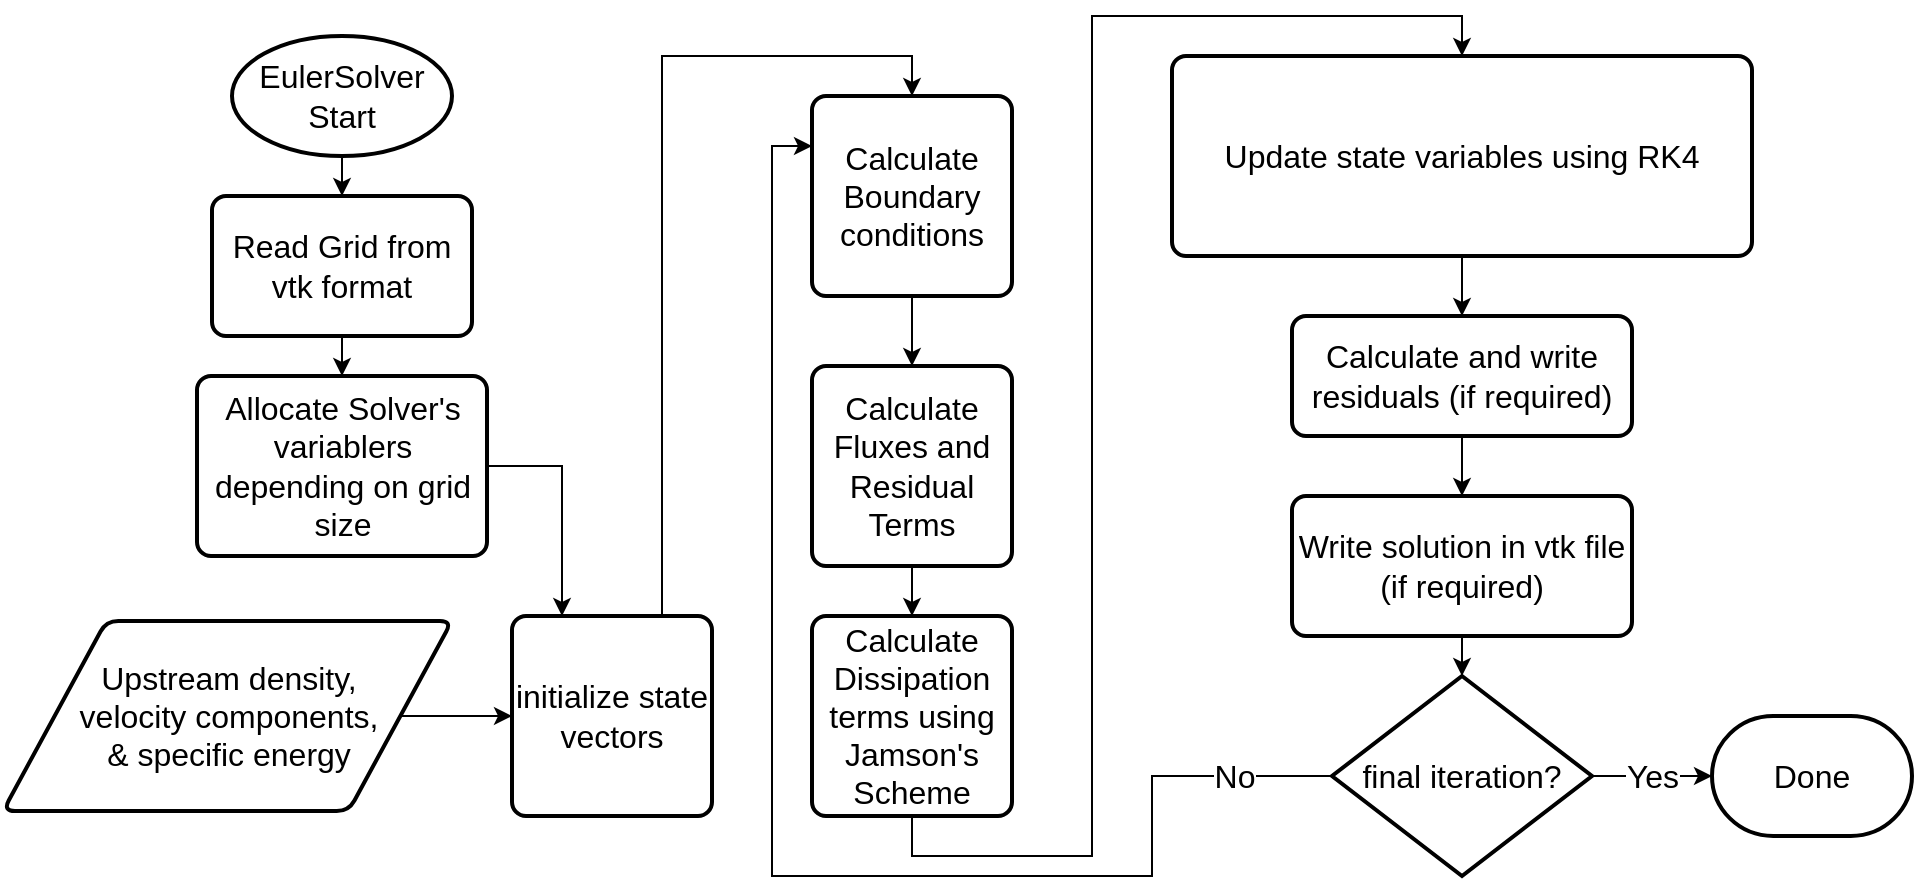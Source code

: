 <mxfile version="14.9.6" type="device"><diagram id="zT-1xNwBxjJgF3JwmADe" name="Page-1"><mxGraphModel dx="1673" dy="979" grid="1" gridSize="10" guides="1" tooltips="1" connect="1" arrows="1" fold="1" page="1" pageScale="1" pageWidth="1600" pageHeight="900" math="0" shadow="0"><root><mxCell id="0"/><mxCell id="1" parent="0"/><mxCell id="0XjOV_D0wXfe4I1OFA_f-3" style="edgeStyle=orthogonalEdgeStyle;rounded=0;orthogonalLoop=1;jettySize=auto;html=1;exitX=0.5;exitY=1;exitDx=0;exitDy=0;exitPerimeter=0;entryX=0.5;entryY=0;entryDx=0;entryDy=0;fontSize=16;" edge="1" parent="1" source="0XjOV_D0wXfe4I1OFA_f-1" target="0XjOV_D0wXfe4I1OFA_f-2"><mxGeometry relative="1" as="geometry"/></mxCell><mxCell id="0XjOV_D0wXfe4I1OFA_f-1" value="EulerSolver&lt;br style=&quot;font-size: 16px;&quot;&gt;Start" style="strokeWidth=2;html=1;shape=mxgraph.flowchart.start_1;whiteSpace=wrap;fontSize=16;" vertex="1" parent="1"><mxGeometry x="140" y="20" width="110" height="60" as="geometry"/></mxCell><mxCell id="0XjOV_D0wXfe4I1OFA_f-5" style="edgeStyle=orthogonalEdgeStyle;rounded=0;orthogonalLoop=1;jettySize=auto;html=1;exitX=0.5;exitY=1;exitDx=0;exitDy=0;entryX=0.5;entryY=0;entryDx=0;entryDy=0;fontSize=16;" edge="1" parent="1" source="0XjOV_D0wXfe4I1OFA_f-2" target="0XjOV_D0wXfe4I1OFA_f-4"><mxGeometry relative="1" as="geometry"/></mxCell><mxCell id="0XjOV_D0wXfe4I1OFA_f-2" value="Read Grid from vtk format" style="rounded=1;whiteSpace=wrap;html=1;absoluteArcSize=1;arcSize=14;strokeWidth=2;fontSize=16;" vertex="1" parent="1"><mxGeometry x="130" y="100" width="130" height="70" as="geometry"/></mxCell><mxCell id="0XjOV_D0wXfe4I1OFA_f-15" style="edgeStyle=orthogonalEdgeStyle;rounded=0;orthogonalLoop=1;jettySize=auto;html=1;exitX=1;exitY=0.5;exitDx=0;exitDy=0;entryX=0.25;entryY=0;entryDx=0;entryDy=0;fontSize=16;" edge="1" parent="1" source="0XjOV_D0wXfe4I1OFA_f-4" target="0XjOV_D0wXfe4I1OFA_f-6"><mxGeometry relative="1" as="geometry"/></mxCell><mxCell id="0XjOV_D0wXfe4I1OFA_f-4" value="Allocate Solver's variablers depending on grid size" style="rounded=1;whiteSpace=wrap;html=1;absoluteArcSize=1;arcSize=14;strokeWidth=2;fontSize=16;" vertex="1" parent="1"><mxGeometry x="122.5" y="190" width="145" height="90" as="geometry"/></mxCell><mxCell id="0XjOV_D0wXfe4I1OFA_f-16" style="edgeStyle=orthogonalEdgeStyle;rounded=0;orthogonalLoop=1;jettySize=auto;html=1;exitX=0.75;exitY=0;exitDx=0;exitDy=0;entryX=0.5;entryY=0;entryDx=0;entryDy=0;fontSize=16;" edge="1" parent="1" source="0XjOV_D0wXfe4I1OFA_f-6" target="0XjOV_D0wXfe4I1OFA_f-7"><mxGeometry relative="1" as="geometry"/></mxCell><mxCell id="0XjOV_D0wXfe4I1OFA_f-6" value="initialize state vectors" style="rounded=1;whiteSpace=wrap;html=1;absoluteArcSize=1;arcSize=14;strokeWidth=2;fontSize=16;" vertex="1" parent="1"><mxGeometry x="280" y="310" width="100" height="100" as="geometry"/></mxCell><mxCell id="0XjOV_D0wXfe4I1OFA_f-17" style="edgeStyle=orthogonalEdgeStyle;rounded=0;orthogonalLoop=1;jettySize=auto;html=1;exitX=0.5;exitY=1;exitDx=0;exitDy=0;entryX=0.5;entryY=0;entryDx=0;entryDy=0;fontSize=16;" edge="1" parent="1" source="0XjOV_D0wXfe4I1OFA_f-7" target="0XjOV_D0wXfe4I1OFA_f-9"><mxGeometry relative="1" as="geometry"/></mxCell><mxCell id="0XjOV_D0wXfe4I1OFA_f-7" value="Calculate Boundary conditions" style="rounded=1;whiteSpace=wrap;html=1;absoluteArcSize=1;arcSize=14;strokeWidth=2;fontSize=16;" vertex="1" parent="1"><mxGeometry x="430" y="50" width="100" height="100" as="geometry"/></mxCell><mxCell id="0XjOV_D0wXfe4I1OFA_f-24" style="edgeStyle=orthogonalEdgeStyle;rounded=0;orthogonalLoop=1;jettySize=auto;html=1;exitX=0.5;exitY=1;exitDx=0;exitDy=0;entryX=0.5;entryY=0;entryDx=0;entryDy=0;fontSize=16;" edge="1" parent="1" source="0XjOV_D0wXfe4I1OFA_f-8" target="0XjOV_D0wXfe4I1OFA_f-18"><mxGeometry relative="1" as="geometry"/></mxCell><mxCell id="0XjOV_D0wXfe4I1OFA_f-8" value="Calculate Dissipation terms using Jamson's Scheme" style="rounded=1;whiteSpace=wrap;html=1;absoluteArcSize=1;arcSize=14;strokeWidth=2;fontSize=16;" vertex="1" parent="1"><mxGeometry x="430" y="310" width="100" height="100" as="geometry"/></mxCell><mxCell id="0XjOV_D0wXfe4I1OFA_f-23" style="edgeStyle=orthogonalEdgeStyle;rounded=0;orthogonalLoop=1;jettySize=auto;html=1;exitX=0.5;exitY=1;exitDx=0;exitDy=0;fontSize=16;" edge="1" parent="1" source="0XjOV_D0wXfe4I1OFA_f-9" target="0XjOV_D0wXfe4I1OFA_f-8"><mxGeometry relative="1" as="geometry"/></mxCell><mxCell id="0XjOV_D0wXfe4I1OFA_f-9" value="Calculate Fluxes and Residual Terms" style="rounded=1;whiteSpace=wrap;html=1;absoluteArcSize=1;arcSize=14;strokeWidth=2;fontSize=16;" vertex="1" parent="1"><mxGeometry x="430" y="185" width="100" height="100" as="geometry"/></mxCell><mxCell id="0XjOV_D0wXfe4I1OFA_f-14" style="edgeStyle=orthogonalEdgeStyle;rounded=0;orthogonalLoop=1;jettySize=auto;html=1;exitX=1;exitY=0.5;exitDx=0;exitDy=0;entryX=0;entryY=0.5;entryDx=0;entryDy=0;fontSize=16;" edge="1" parent="1" source="0XjOV_D0wXfe4I1OFA_f-10" target="0XjOV_D0wXfe4I1OFA_f-6"><mxGeometry relative="1" as="geometry"/></mxCell><mxCell id="0XjOV_D0wXfe4I1OFA_f-10" value="Upstream density, &lt;br&gt;velocity&amp;nbsp;components, &lt;br&gt;&amp;amp; specific energy" style="shape=parallelogram;html=1;strokeWidth=2;perimeter=parallelogramPerimeter;whiteSpace=wrap;rounded=1;arcSize=12;size=0.23;fontSize=16;" vertex="1" parent="1"><mxGeometry x="25.5" y="312.5" width="224.5" height="95" as="geometry"/></mxCell><mxCell id="0XjOV_D0wXfe4I1OFA_f-25" style="edgeStyle=orthogonalEdgeStyle;rounded=0;orthogonalLoop=1;jettySize=auto;html=1;exitX=0.5;exitY=1;exitDx=0;exitDy=0;fontSize=16;" edge="1" parent="1" source="0XjOV_D0wXfe4I1OFA_f-18" target="0XjOV_D0wXfe4I1OFA_f-19"><mxGeometry relative="1" as="geometry"/></mxCell><mxCell id="0XjOV_D0wXfe4I1OFA_f-18" value="Update state variables using RK4" style="rounded=1;whiteSpace=wrap;html=1;absoluteArcSize=1;arcSize=14;strokeWidth=2;fontSize=16;" vertex="1" parent="1"><mxGeometry x="610" y="30" width="290" height="100" as="geometry"/></mxCell><mxCell id="0XjOV_D0wXfe4I1OFA_f-26" style="edgeStyle=orthogonalEdgeStyle;rounded=0;orthogonalLoop=1;jettySize=auto;html=1;exitX=0.5;exitY=1;exitDx=0;exitDy=0;fontSize=16;" edge="1" parent="1" source="0XjOV_D0wXfe4I1OFA_f-19" target="0XjOV_D0wXfe4I1OFA_f-20"><mxGeometry relative="1" as="geometry"/></mxCell><mxCell id="0XjOV_D0wXfe4I1OFA_f-19" value="Calculate and write residuals (if required)&lt;span style=&quot;color: rgba(0 , 0 , 0 , 0) ; font-family: monospace ; font-size: 0px&quot;&gt;%3CmxGraphModel%3E%3Croot%3E%3CmxCell%20id%3D%220%22%2F%3E%3CmxCell%20id%3D%221%22%20parent%3D%220%22%2F%3E%3CmxCell%20id%3D%222%22%20value%3D%22Calculate%20Boundary%20conditions%22%20style%3D%22rounded%3D1%3BwhiteSpace%3Dwrap%3Bhtml%3D1%3BabsoluteArcSize%3D1%3BarcSize%3D14%3BstrokeWidth%3D2%3BfontSize%3D16%3B%22%20vertex%3D%221%22%20parent%3D%221%22%3E%3CmxGeometry%20x%3D%22490%22%20y%3D%22370%22%20width%3D%22100%22%20height%3D%22100%22%20as%3D%22geometry%22%2F%3E%3C%2FmxCell%3E%3C%2Froot%3E%3C%2FmxGraphModel%3E&lt;/span&gt;" style="rounded=1;whiteSpace=wrap;html=1;absoluteArcSize=1;arcSize=14;strokeWidth=2;fontSize=16;" vertex="1" parent="1"><mxGeometry x="670" y="160" width="170" height="60" as="geometry"/></mxCell><mxCell id="0XjOV_D0wXfe4I1OFA_f-27" style="edgeStyle=orthogonalEdgeStyle;rounded=0;orthogonalLoop=1;jettySize=auto;html=1;exitX=0.5;exitY=1;exitDx=0;exitDy=0;entryX=0.5;entryY=0;entryDx=0;entryDy=0;entryPerimeter=0;fontSize=16;" edge="1" parent="1" source="0XjOV_D0wXfe4I1OFA_f-20" target="0XjOV_D0wXfe4I1OFA_f-21"><mxGeometry relative="1" as="geometry"/></mxCell><mxCell id="0XjOV_D0wXfe4I1OFA_f-20" value="Write solution in vtk file (if required)" style="rounded=1;whiteSpace=wrap;html=1;absoluteArcSize=1;arcSize=14;strokeWidth=2;fontSize=16;" vertex="1" parent="1"><mxGeometry x="670" y="250" width="170" height="70" as="geometry"/></mxCell><mxCell id="0XjOV_D0wXfe4I1OFA_f-22" value="No" style="edgeStyle=orthogonalEdgeStyle;rounded=0;orthogonalLoop=1;jettySize=auto;html=1;exitX=0;exitY=0.5;exitDx=0;exitDy=0;exitPerimeter=0;entryX=0;entryY=0.25;entryDx=0;entryDy=0;fontSize=16;" edge="1" parent="1" source="0XjOV_D0wXfe4I1OFA_f-21" target="0XjOV_D0wXfe4I1OFA_f-7"><mxGeometry x="-0.86" relative="1" as="geometry"><Array as="points"><mxPoint x="600" y="390"/><mxPoint x="600" y="440"/><mxPoint x="410" y="440"/><mxPoint x="410" y="75"/></Array><mxPoint x="1" as="offset"/></mxGeometry></mxCell><mxCell id="0XjOV_D0wXfe4I1OFA_f-29" value="Yes" style="edgeStyle=orthogonalEdgeStyle;rounded=0;orthogonalLoop=1;jettySize=auto;html=1;exitX=1;exitY=0.5;exitDx=0;exitDy=0;exitPerimeter=0;entryX=0;entryY=0.5;entryDx=0;entryDy=0;entryPerimeter=0;fontSize=16;" edge="1" parent="1" source="0XjOV_D0wXfe4I1OFA_f-21" target="0XjOV_D0wXfe4I1OFA_f-28"><mxGeometry relative="1" as="geometry"/></mxCell><mxCell id="0XjOV_D0wXfe4I1OFA_f-21" value="final iteration?" style="strokeWidth=2;html=1;shape=mxgraph.flowchart.decision;whiteSpace=wrap;fontSize=16;" vertex="1" parent="1"><mxGeometry x="690" y="340" width="130" height="100" as="geometry"/></mxCell><mxCell id="0XjOV_D0wXfe4I1OFA_f-28" value="Done" style="strokeWidth=2;html=1;shape=mxgraph.flowchart.terminator;whiteSpace=wrap;fontSize=16;" vertex="1" parent="1"><mxGeometry x="880" y="360" width="100" height="60" as="geometry"/></mxCell></root></mxGraphModel></diagram></mxfile>